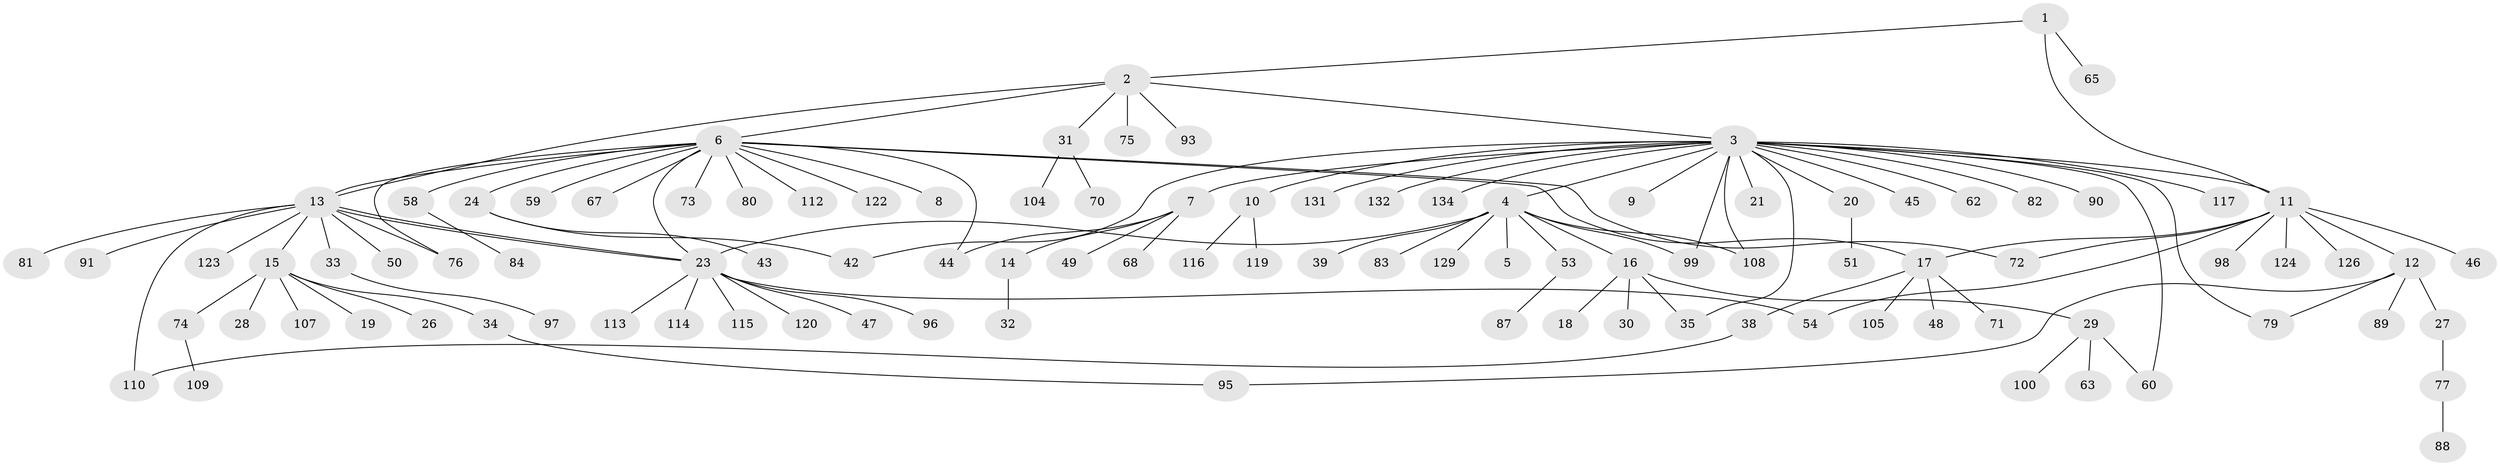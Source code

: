 // original degree distribution, {4: 0.0364963503649635, 7: 0.014598540145985401, 22: 0.0072992700729927005, 10: 0.0072992700729927005, 1: 0.5985401459854015, 17: 0.0072992700729927005, 5: 0.0072992700729927005, 3: 0.072992700729927, 6: 0.029197080291970802, 13: 0.0072992700729927005, 2: 0.19708029197080293, 8: 0.0072992700729927005, 9: 0.0072992700729927005}
// Generated by graph-tools (version 1.1) at 2025/11/02/27/25 16:11:12]
// undirected, 103 vertices, 120 edges
graph export_dot {
graph [start="1"]
  node [color=gray90,style=filled];
  1 [super="+135"];
  2 [super="+52"];
  3 [super="+40"];
  4 [super="+86"];
  5;
  6 [super="+102"];
  7;
  8;
  9;
  10 [super="+36"];
  11 [super="+37"];
  12 [super="+41"];
  13 [super="+94"];
  14;
  15 [super="+64"];
  16 [super="+25"];
  17 [super="+57"];
  18 [super="+22"];
  19;
  20;
  21;
  23 [super="+66"];
  24 [super="+55"];
  26;
  27 [super="+56"];
  28;
  29;
  30;
  31 [super="+106"];
  32;
  33 [super="+92"];
  34;
  35;
  38 [super="+69"];
  39;
  42;
  43;
  44;
  45;
  46 [super="+118"];
  47;
  48;
  49 [super="+61"];
  50;
  51;
  53 [super="+78"];
  54;
  58;
  59;
  60 [super="+133"];
  62;
  63;
  65;
  67;
  68;
  70;
  71;
  72 [super="+101"];
  73;
  74 [super="+85"];
  75;
  76;
  77 [super="+128"];
  79 [super="+136"];
  80;
  81;
  82;
  83;
  84;
  87;
  88 [super="+121"];
  89 [super="+111"];
  90 [super="+130"];
  91;
  93;
  95 [super="+127"];
  96;
  97;
  98;
  99 [super="+103"];
  100;
  104;
  105;
  107;
  108 [super="+137"];
  109;
  110;
  112;
  113;
  114;
  115;
  116;
  117;
  119;
  120 [super="+125"];
  122;
  123;
  124;
  126;
  129;
  131;
  132;
  134;
  1 -- 2;
  1 -- 11;
  1 -- 65;
  2 -- 3;
  2 -- 6;
  2 -- 13;
  2 -- 31;
  2 -- 75;
  2 -- 93;
  3 -- 4;
  3 -- 7;
  3 -- 9;
  3 -- 10;
  3 -- 11;
  3 -- 20;
  3 -- 21;
  3 -- 35;
  3 -- 42;
  3 -- 45;
  3 -- 60;
  3 -- 62;
  3 -- 79;
  3 -- 82;
  3 -- 99;
  3 -- 108;
  3 -- 117;
  3 -- 131;
  3 -- 132;
  3 -- 134;
  3 -- 90;
  4 -- 5;
  4 -- 16;
  4 -- 23;
  4 -- 39;
  4 -- 53;
  4 -- 83;
  4 -- 129;
  4 -- 99;
  4 -- 108;
  6 -- 8;
  6 -- 13;
  6 -- 17;
  6 -- 23;
  6 -- 24;
  6 -- 44;
  6 -- 58;
  6 -- 59;
  6 -- 67;
  6 -- 73;
  6 -- 76;
  6 -- 80;
  6 -- 112;
  6 -- 122;
  6 -- 72;
  7 -- 14;
  7 -- 44;
  7 -- 49;
  7 -- 68;
  10 -- 119;
  10 -- 116;
  11 -- 12;
  11 -- 46;
  11 -- 124;
  11 -- 17;
  11 -- 98;
  11 -- 54;
  11 -- 72;
  11 -- 126;
  12 -- 27;
  12 -- 79;
  12 -- 89;
  12 -- 95;
  13 -- 15;
  13 -- 23;
  13 -- 23;
  13 -- 33;
  13 -- 50;
  13 -- 76;
  13 -- 81;
  13 -- 91;
  13 -- 110;
  13 -- 123;
  14 -- 32;
  15 -- 19;
  15 -- 26;
  15 -- 28;
  15 -- 34;
  15 -- 74;
  15 -- 107;
  16 -- 18;
  16 -- 29;
  16 -- 30;
  16 -- 35;
  17 -- 38;
  17 -- 48;
  17 -- 71;
  17 -- 105;
  20 -- 51;
  23 -- 47;
  23 -- 54;
  23 -- 96;
  23 -- 113;
  23 -- 120;
  23 -- 114;
  23 -- 115;
  24 -- 42;
  24 -- 43;
  27 -- 77;
  29 -- 60;
  29 -- 63;
  29 -- 100;
  31 -- 70;
  31 -- 104;
  33 -- 97;
  34 -- 95;
  38 -- 110;
  53 -- 87;
  58 -- 84;
  74 -- 109;
  77 -- 88;
}
